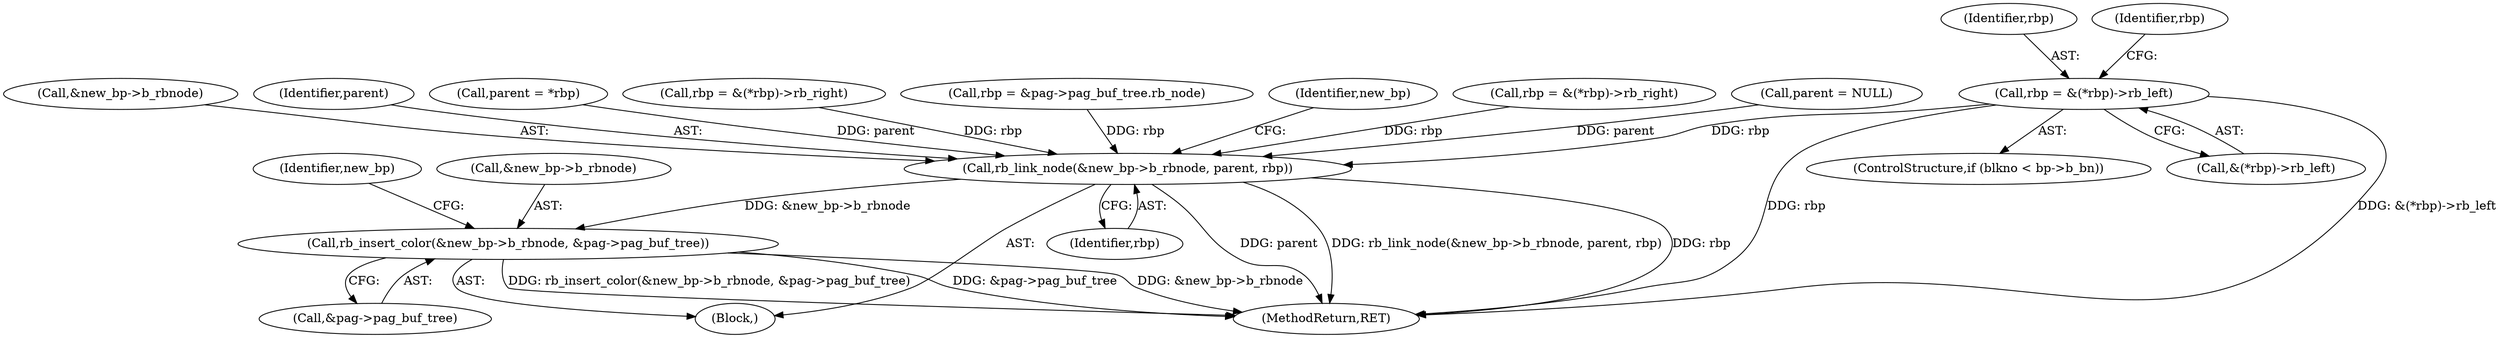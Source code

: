 digraph "0_linux_eb178619f930fa2ba2348de332a1ff1c66a31424@pointer" {
"1000246" [label="(Call,rbp = &(*rbp)->rb_left)"];
"1000299" [label="(Call,rb_link_node(&new_bp->b_rbnode, parent, rbp))"];
"1000306" [label="(Call,rb_insert_color(&new_bp->b_rbnode, &pag->pag_buf_tree))"];
"1000218" [label="(Call,rbp = &pag->pag_buf_tree.rb_node)"];
"1000298" [label="(Block,)"];
"1000311" [label="(Call,&pag->pag_buf_tree)"];
"1000317" [label="(Identifier,new_bp)"];
"1000248" [label="(Call,&(*rbp)->rb_left)"];
"1000309" [label="(Identifier,new_bp)"];
"1000260" [label="(Call,rbp = &(*rbp)->rb_right)"];
"1000226" [label="(Call,parent = NULL)"];
"1000307" [label="(Call,&new_bp->b_rbnode)"];
"1000306" [label="(Call,rb_insert_color(&new_bp->b_rbnode, &pag->pag_buf_tree))"];
"1000300" [label="(Call,&new_bp->b_rbnode)"];
"1000240" [label="(ControlStructure,if (blkno < bp->b_bn))"];
"1000246" [label="(Call,rbp = &(*rbp)->rb_left)"];
"1000247" [label="(Identifier,rbp)"];
"1000304" [label="(Identifier,parent)"];
"1000234" [label="(Identifier,rbp)"];
"1000236" [label="(Call,parent = *rbp)"];
"1000299" [label="(Call,rb_link_node(&new_bp->b_rbnode, parent, rbp))"];
"1000305" [label="(Identifier,rbp)"];
"1000407" [label="(MethodReturn,RET)"];
"1000282" [label="(Call,rbp = &(*rbp)->rb_right)"];
"1000246" -> "1000240"  [label="AST: "];
"1000246" -> "1000248"  [label="CFG: "];
"1000247" -> "1000246"  [label="AST: "];
"1000248" -> "1000246"  [label="AST: "];
"1000234" -> "1000246"  [label="CFG: "];
"1000246" -> "1000407"  [label="DDG: &(*rbp)->rb_left"];
"1000246" -> "1000407"  [label="DDG: rbp"];
"1000246" -> "1000299"  [label="DDG: rbp"];
"1000299" -> "1000298"  [label="AST: "];
"1000299" -> "1000305"  [label="CFG: "];
"1000300" -> "1000299"  [label="AST: "];
"1000304" -> "1000299"  [label="AST: "];
"1000305" -> "1000299"  [label="AST: "];
"1000309" -> "1000299"  [label="CFG: "];
"1000299" -> "1000407"  [label="DDG: parent"];
"1000299" -> "1000407"  [label="DDG: rb_link_node(&new_bp->b_rbnode, parent, rbp)"];
"1000299" -> "1000407"  [label="DDG: rbp"];
"1000226" -> "1000299"  [label="DDG: parent"];
"1000236" -> "1000299"  [label="DDG: parent"];
"1000218" -> "1000299"  [label="DDG: rbp"];
"1000260" -> "1000299"  [label="DDG: rbp"];
"1000282" -> "1000299"  [label="DDG: rbp"];
"1000299" -> "1000306"  [label="DDG: &new_bp->b_rbnode"];
"1000306" -> "1000298"  [label="AST: "];
"1000306" -> "1000311"  [label="CFG: "];
"1000307" -> "1000306"  [label="AST: "];
"1000311" -> "1000306"  [label="AST: "];
"1000317" -> "1000306"  [label="CFG: "];
"1000306" -> "1000407"  [label="DDG: &pag->pag_buf_tree"];
"1000306" -> "1000407"  [label="DDG: &new_bp->b_rbnode"];
"1000306" -> "1000407"  [label="DDG: rb_insert_color(&new_bp->b_rbnode, &pag->pag_buf_tree)"];
}
